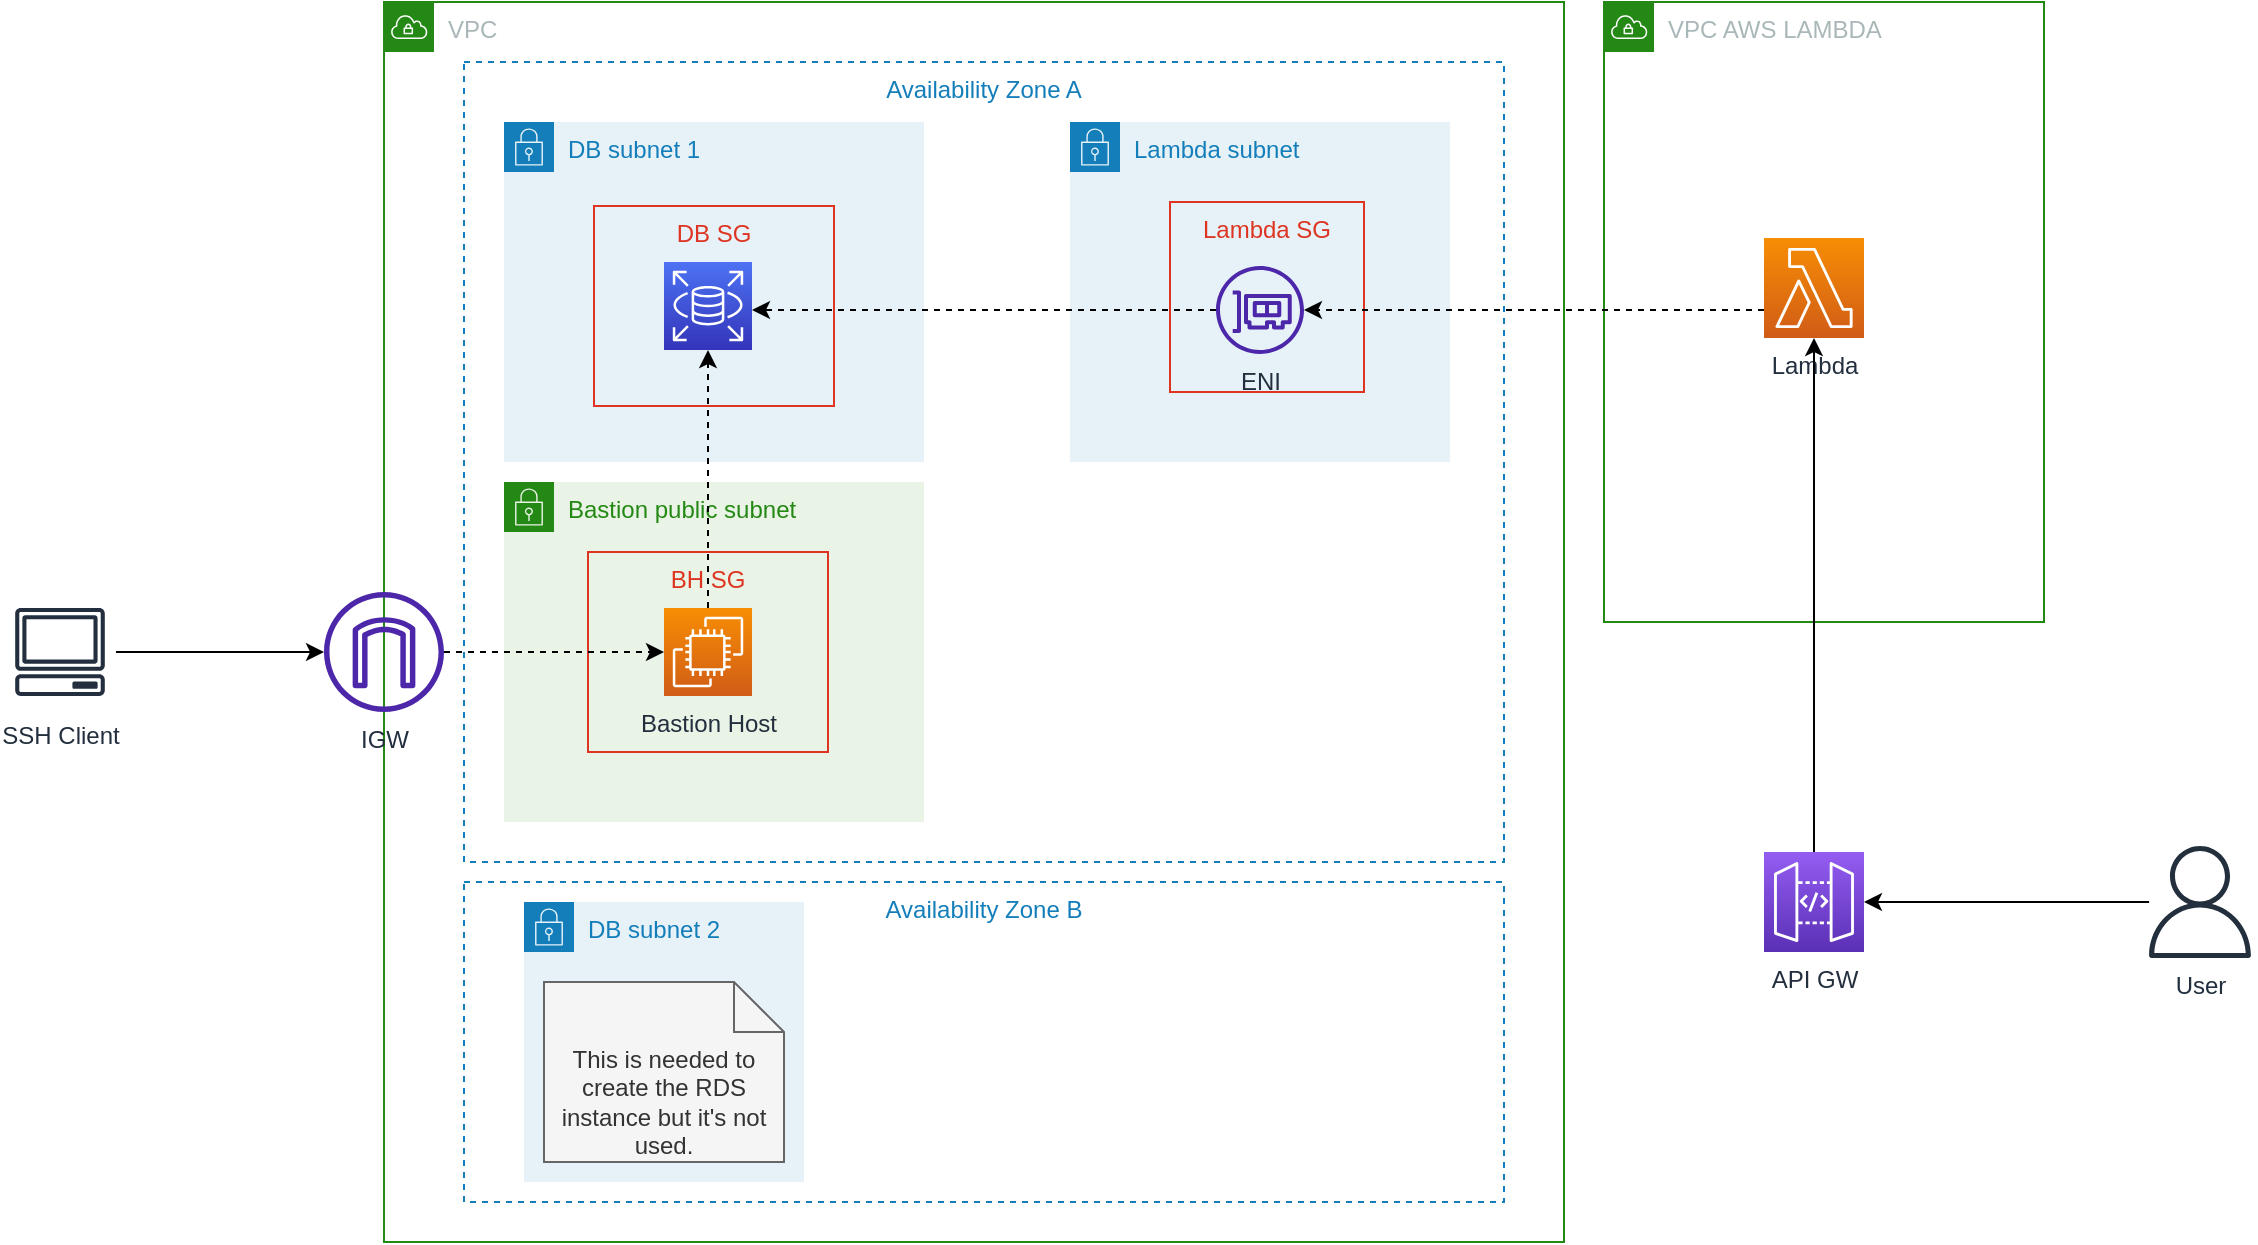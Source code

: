 <mxfile version="19.0.3" type="device"><diagram id="_Jq5C1MzEhqyzEpsap8_" name="Page-1"><mxGraphModel dx="2276" dy="788" grid="1" gridSize="10" guides="1" tooltips="1" connect="1" arrows="1" fold="1" page="1" pageScale="1" pageWidth="850" pageHeight="1100" math="0" shadow="0"><root><mxCell id="0"/><mxCell id="1" parent="0"/><mxCell id="fouHzHzj5BZeU8aKl2uw-12" value="VPC AWS LAMBDA" style="points=[[0,0],[0.25,0],[0.5,0],[0.75,0],[1,0],[1,0.25],[1,0.5],[1,0.75],[1,1],[0.75,1],[0.5,1],[0.25,1],[0,1],[0,0.75],[0,0.5],[0,0.25]];outlineConnect=0;gradientColor=none;html=1;whiteSpace=wrap;fontSize=12;fontStyle=0;container=1;pointerEvents=0;collapsible=0;recursiveResize=0;shape=mxgraph.aws4.group;grIcon=mxgraph.aws4.group_vpc;strokeColor=#248814;fillColor=none;verticalAlign=top;align=left;spacingLeft=30;fontColor=#AAB7B8;dashed=0;" parent="1" vertex="1"><mxGeometry x="700" y="100" width="220" height="310" as="geometry"/></mxCell><mxCell id="fouHzHzj5BZeU8aKl2uw-13" value="Lambda" style="sketch=0;points=[[0,0,0],[0.25,0,0],[0.5,0,0],[0.75,0,0],[1,0,0],[0,1,0],[0.25,1,0],[0.5,1,0],[0.75,1,0],[1,1,0],[0,0.25,0],[0,0.5,0],[0,0.75,0],[1,0.25,0],[1,0.5,0],[1,0.75,0]];outlineConnect=0;fontColor=#232F3E;gradientColor=#F78E04;gradientDirection=north;fillColor=#D05C17;strokeColor=#ffffff;dashed=0;verticalLabelPosition=bottom;verticalAlign=top;align=center;html=1;fontSize=12;fontStyle=0;aspect=fixed;shape=mxgraph.aws4.resourceIcon;resIcon=mxgraph.aws4.lambda;" parent="fouHzHzj5BZeU8aKl2uw-12" vertex="1"><mxGeometry x="80" y="118" width="50" height="50" as="geometry"/></mxCell><mxCell id="fouHzHzj5BZeU8aKl2uw-1" value="VPC" style="points=[[0,0],[0.25,0],[0.5,0],[0.75,0],[1,0],[1,0.25],[1,0.5],[1,0.75],[1,1],[0.75,1],[0.5,1],[0.25,1],[0,1],[0,0.75],[0,0.5],[0,0.25]];outlineConnect=0;gradientColor=none;html=1;whiteSpace=wrap;fontSize=12;fontStyle=0;container=1;pointerEvents=0;collapsible=0;recursiveResize=0;shape=mxgraph.aws4.group;grIcon=mxgraph.aws4.group_vpc;strokeColor=#248814;fillColor=none;verticalAlign=top;align=left;spacingLeft=30;fontColor=#AAB7B8;dashed=0;" parent="1" vertex="1"><mxGeometry x="90" y="100" width="590" height="620" as="geometry"/></mxCell><mxCell id="_ys4f6BaKGxRMiSjwjUE-2" value="Availability Zone B" style="fillColor=none;strokeColor=#147EBA;dashed=1;verticalAlign=top;fontStyle=0;fontColor=#147EBA;" parent="fouHzHzj5BZeU8aKl2uw-1" vertex="1"><mxGeometry x="40" y="440" width="520" height="160" as="geometry"/></mxCell><mxCell id="_ys4f6BaKGxRMiSjwjUE-1" value="Availability Zone A" style="fillColor=none;strokeColor=#147EBA;dashed=1;verticalAlign=top;fontStyle=0;fontColor=#147EBA;" parent="fouHzHzj5BZeU8aKl2uw-1" vertex="1"><mxGeometry x="40" y="30" width="520" height="400" as="geometry"/></mxCell><mxCell id="fouHzHzj5BZeU8aKl2uw-4" value="Lambda subnet" style="points=[[0,0],[0.25,0],[0.5,0],[0.75,0],[1,0],[1,0.25],[1,0.5],[1,0.75],[1,1],[0.75,1],[0.5,1],[0.25,1],[0,1],[0,0.75],[0,0.5],[0,0.25]];outlineConnect=0;gradientColor=none;html=1;whiteSpace=wrap;fontSize=12;fontStyle=0;container=1;pointerEvents=0;collapsible=0;recursiveResize=0;shape=mxgraph.aws4.group;grIcon=mxgraph.aws4.group_security_group;grStroke=0;strokeColor=#147EBA;fillColor=#E6F2F8;verticalAlign=top;align=left;spacingLeft=30;fontColor=#147EBA;dashed=0;" parent="fouHzHzj5BZeU8aKl2uw-1" vertex="1"><mxGeometry x="343" y="60" width="190" height="170" as="geometry"/></mxCell><mxCell id="fouHzHzj5BZeU8aKl2uw-10" value="Lambda SG" style="fillColor=none;strokeColor=#DD3522;verticalAlign=top;fontStyle=0;fontColor=#DD3522;" parent="fouHzHzj5BZeU8aKl2uw-4" vertex="1"><mxGeometry x="50" y="40" width="97" height="95" as="geometry"/></mxCell><mxCell id="fouHzHzj5BZeU8aKl2uw-8" value="ENI" style="sketch=0;outlineConnect=0;fontColor=#232F3E;gradientColor=none;fillColor=#4D27AA;strokeColor=none;dashed=0;verticalLabelPosition=bottom;verticalAlign=top;align=center;html=1;fontSize=12;fontStyle=0;aspect=fixed;pointerEvents=1;shape=mxgraph.aws4.elastic_network_interface;" parent="fouHzHzj5BZeU8aKl2uw-4" vertex="1"><mxGeometry x="73" y="72" width="44" height="44" as="geometry"/></mxCell><mxCell id="fouHzHzj5BZeU8aKl2uw-2" value="DB subnet 1" style="points=[[0,0],[0.25,0],[0.5,0],[0.75,0],[1,0],[1,0.25],[1,0.5],[1,0.75],[1,1],[0.75,1],[0.5,1],[0.25,1],[0,1],[0,0.75],[0,0.5],[0,0.25]];outlineConnect=0;gradientColor=none;html=1;whiteSpace=wrap;fontSize=12;fontStyle=0;container=1;pointerEvents=0;collapsible=0;recursiveResize=0;shape=mxgraph.aws4.group;grIcon=mxgraph.aws4.group_security_group;grStroke=0;strokeColor=#147EBA;fillColor=#E6F2F8;verticalAlign=top;align=left;spacingLeft=30;fontColor=#147EBA;dashed=0;" parent="fouHzHzj5BZeU8aKl2uw-1" vertex="1"><mxGeometry x="60" y="60" width="210" height="170" as="geometry"/></mxCell><mxCell id="fouHzHzj5BZeU8aKl2uw-7" value="DB SG" style="fillColor=none;strokeColor=#DD3522;verticalAlign=top;fontStyle=0;fontColor=#DD3522;" parent="fouHzHzj5BZeU8aKl2uw-2" vertex="1"><mxGeometry x="45" y="42" width="120" height="100" as="geometry"/></mxCell><mxCell id="_ys4f6BaKGxRMiSjwjUE-13" value="" style="sketch=0;points=[[0,0,0],[0.25,0,0],[0.5,0,0],[0.75,0,0],[1,0,0],[0,1,0],[0.25,1,0],[0.5,1,0],[0.75,1,0],[1,1,0],[0,0.25,0],[0,0.5,0],[0,0.75,0],[1,0.25,0],[1,0.5,0],[1,0.75,0]];outlineConnect=0;fontColor=#232F3E;gradientColor=#4D72F3;gradientDirection=north;fillColor=#3334B9;strokeColor=#ffffff;dashed=0;verticalLabelPosition=bottom;verticalAlign=top;align=center;html=1;fontSize=12;fontStyle=0;aspect=fixed;shape=mxgraph.aws4.resourceIcon;resIcon=mxgraph.aws4.rds;" parent="fouHzHzj5BZeU8aKl2uw-2" vertex="1"><mxGeometry x="80" y="70" width="44" height="44" as="geometry"/></mxCell><mxCell id="fouHzHzj5BZeU8aKl2uw-18" style="edgeStyle=orthogonalEdgeStyle;rounded=0;orthogonalLoop=1;jettySize=auto;html=1;dashed=1;" parent="fouHzHzj5BZeU8aKl2uw-1" source="fouHzHzj5BZeU8aKl2uw-8" edge="1"><mxGeometry relative="1" as="geometry"><mxPoint x="184" y="154" as="targetPoint"/></mxGeometry></mxCell><mxCell id="_ys4f6BaKGxRMiSjwjUE-6" value="DB subnet 2" style="points=[[0,0],[0.25,0],[0.5,0],[0.75,0],[1,0],[1,0.25],[1,0.5],[1,0.75],[1,1],[0.75,1],[0.5,1],[0.25,1],[0,1],[0,0.75],[0,0.5],[0,0.25]];outlineConnect=0;gradientColor=none;html=1;whiteSpace=wrap;fontSize=12;fontStyle=0;container=1;pointerEvents=0;collapsible=0;recursiveResize=0;shape=mxgraph.aws4.group;grIcon=mxgraph.aws4.group_security_group;grStroke=0;strokeColor=#147EBA;fillColor=#E6F2F8;verticalAlign=top;align=left;spacingLeft=30;fontColor=#147EBA;dashed=0;" parent="fouHzHzj5BZeU8aKl2uw-1" vertex="1"><mxGeometry x="70" y="450" width="140" height="140" as="geometry"/></mxCell><mxCell id="_ys4f6BaKGxRMiSjwjUE-14" value="This is needed to create the RDS instance but it's not used." style="shape=note2;boundedLbl=1;whiteSpace=wrap;html=1;size=25;verticalAlign=top;align=center;fillColor=#f5f5f5;fontColor=#333333;strokeColor=#666666;" parent="_ys4f6BaKGxRMiSjwjUE-6" vertex="1"><mxGeometry x="10" y="40" width="120" height="90" as="geometry"/></mxCell><mxCell id="_ys4f6BaKGxRMiSjwjUE-9" value="Bastion public subnet" style="points=[[0,0],[0.25,0],[0.5,0],[0.75,0],[1,0],[1,0.25],[1,0.5],[1,0.75],[1,1],[0.75,1],[0.5,1],[0.25,1],[0,1],[0,0.75],[0,0.5],[0,0.25]];outlineConnect=0;gradientColor=none;html=1;whiteSpace=wrap;fontSize=12;fontStyle=0;container=1;pointerEvents=0;collapsible=0;recursiveResize=0;shape=mxgraph.aws4.group;grIcon=mxgraph.aws4.group_security_group;grStroke=0;strokeColor=#248814;fillColor=#E9F3E6;verticalAlign=top;align=left;spacingLeft=30;fontColor=#248814;dashed=0;" parent="fouHzHzj5BZeU8aKl2uw-1" vertex="1"><mxGeometry x="60" y="240" width="210" height="170" as="geometry"/></mxCell><mxCell id="_ys4f6BaKGxRMiSjwjUE-10" value="BH SG" style="fillColor=none;strokeColor=#DD3522;verticalAlign=top;fontStyle=0;fontColor=#DD3522;" parent="_ys4f6BaKGxRMiSjwjUE-9" vertex="1"><mxGeometry x="42" y="35" width="120" height="100" as="geometry"/></mxCell><mxCell id="_ys4f6BaKGxRMiSjwjUE-11" value="Bastion Host" style="sketch=0;points=[[0,0,0],[0.25,0,0],[0.5,0,0],[0.75,0,0],[1,0,0],[0,1,0],[0.25,1,0],[0.5,1,0],[0.75,1,0],[1,1,0],[0,0.25,0],[0,0.5,0],[0,0.75,0],[1,0.25,0],[1,0.5,0],[1,0.75,0]];outlineConnect=0;fontColor=#232F3E;gradientColor=#F78E04;gradientDirection=north;fillColor=#D05C17;strokeColor=#ffffff;dashed=0;verticalLabelPosition=bottom;verticalAlign=top;align=center;html=1;fontSize=12;fontStyle=0;aspect=fixed;shape=mxgraph.aws4.resourceIcon;resIcon=mxgraph.aws4.ec2;" parent="_ys4f6BaKGxRMiSjwjUE-9" vertex="1"><mxGeometry x="80" y="63" width="44" height="44" as="geometry"/></mxCell><mxCell id="_ys4f6BaKGxRMiSjwjUE-12" style="edgeStyle=orthogonalEdgeStyle;rounded=0;orthogonalLoop=1;jettySize=auto;html=1;entryX=0.5;entryY=1;entryDx=0;entryDy=0;entryPerimeter=0;dashed=1;" parent="fouHzHzj5BZeU8aKl2uw-1" source="_ys4f6BaKGxRMiSjwjUE-11" target="_ys4f6BaKGxRMiSjwjUE-13" edge="1"><mxGeometry relative="1" as="geometry"><mxPoint x="162" y="180" as="targetPoint"/></mxGeometry></mxCell><mxCell id="_ys4f6BaKGxRMiSjwjUE-16" style="edgeStyle=orthogonalEdgeStyle;rounded=0;orthogonalLoop=1;jettySize=auto;html=1;dashed=1;" parent="fouHzHzj5BZeU8aKl2uw-1" source="_ys4f6BaKGxRMiSjwjUE-15" target="_ys4f6BaKGxRMiSjwjUE-11" edge="1"><mxGeometry relative="1" as="geometry"/></mxCell><mxCell id="_ys4f6BaKGxRMiSjwjUE-15" value="IGW" style="sketch=0;outlineConnect=0;fontColor=#232F3E;gradientColor=none;fillColor=#4D27AA;strokeColor=none;dashed=0;verticalLabelPosition=bottom;verticalAlign=top;align=center;html=1;fontSize=12;fontStyle=0;aspect=fixed;pointerEvents=1;shape=mxgraph.aws4.internet_gateway;" parent="fouHzHzj5BZeU8aKl2uw-1" vertex="1"><mxGeometry x="-30" y="295" width="60" height="60" as="geometry"/></mxCell><mxCell id="fouHzHzj5BZeU8aKl2uw-16" style="edgeStyle=orthogonalEdgeStyle;rounded=0;orthogonalLoop=1;jettySize=auto;html=1;dashed=1;" parent="1" source="fouHzHzj5BZeU8aKl2uw-13" target="fouHzHzj5BZeU8aKl2uw-8" edge="1"><mxGeometry relative="1" as="geometry"><mxPoint x="580" y="229" as="targetPoint"/><Array as="points"><mxPoint x="670" y="254"/><mxPoint x="670" y="254"/></Array></mxGeometry></mxCell><mxCell id="Lp2P8fnCngOPFhvlamKs-2" style="edgeStyle=orthogonalEdgeStyle;rounded=0;orthogonalLoop=1;jettySize=auto;html=1;" edge="1" parent="1" source="Lp2P8fnCngOPFhvlamKs-1" target="fouHzHzj5BZeU8aKl2uw-13"><mxGeometry relative="1" as="geometry"/></mxCell><mxCell id="Lp2P8fnCngOPFhvlamKs-1" value="API GW" style="sketch=0;points=[[0,0,0],[0.25,0,0],[0.5,0,0],[0.75,0,0],[1,0,0],[0,1,0],[0.25,1,0],[0.5,1,0],[0.75,1,0],[1,1,0],[0,0.25,0],[0,0.5,0],[0,0.75,0],[1,0.25,0],[1,0.5,0],[1,0.75,0]];outlineConnect=0;fontColor=#232F3E;gradientColor=#945DF2;gradientDirection=north;fillColor=#5A30B5;strokeColor=#ffffff;dashed=0;verticalLabelPosition=bottom;verticalAlign=top;align=center;html=1;fontSize=12;fontStyle=0;aspect=fixed;shape=mxgraph.aws4.resourceIcon;resIcon=mxgraph.aws4.api_gateway;" vertex="1" parent="1"><mxGeometry x="780" y="525" width="50" height="50" as="geometry"/></mxCell><mxCell id="Lp2P8fnCngOPFhvlamKs-4" style="edgeStyle=orthogonalEdgeStyle;rounded=0;orthogonalLoop=1;jettySize=auto;html=1;" edge="1" parent="1" source="Lp2P8fnCngOPFhvlamKs-3" target="Lp2P8fnCngOPFhvlamKs-1"><mxGeometry relative="1" as="geometry"/></mxCell><mxCell id="Lp2P8fnCngOPFhvlamKs-3" value="User" style="sketch=0;outlineConnect=0;fontColor=#232F3E;gradientColor=none;fillColor=#232F3D;strokeColor=none;dashed=0;verticalLabelPosition=bottom;verticalAlign=top;align=center;html=1;fontSize=12;fontStyle=0;aspect=fixed;pointerEvents=1;shape=mxgraph.aws4.user;" vertex="1" parent="1"><mxGeometry x="970" y="522" width="56" height="56" as="geometry"/></mxCell><mxCell id="Lp2P8fnCngOPFhvlamKs-6" style="edgeStyle=orthogonalEdgeStyle;rounded=0;orthogonalLoop=1;jettySize=auto;html=1;" edge="1" parent="1" source="Lp2P8fnCngOPFhvlamKs-5" target="_ys4f6BaKGxRMiSjwjUE-15"><mxGeometry relative="1" as="geometry"/></mxCell><mxCell id="Lp2P8fnCngOPFhvlamKs-5" value="SSH Client" style="sketch=0;outlineConnect=0;fontColor=#232F3E;gradientColor=none;strokeColor=#232F3E;fillColor=#ffffff;dashed=0;verticalLabelPosition=bottom;verticalAlign=top;align=center;html=1;fontSize=12;fontStyle=0;aspect=fixed;shape=mxgraph.aws4.resourceIcon;resIcon=mxgraph.aws4.client;" vertex="1" parent="1"><mxGeometry x="-100" y="397" width="56" height="56" as="geometry"/></mxCell></root></mxGraphModel></diagram></mxfile>